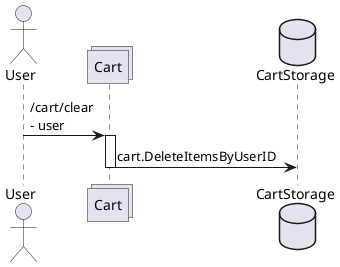 @startuml

actor User as u
collections Cart as c
database CartStorage as cs

u -> c : /cart/clear\n- user
activate c
c -> cs : cart.DeleteItemsByUserID
deactivate c

@enduml